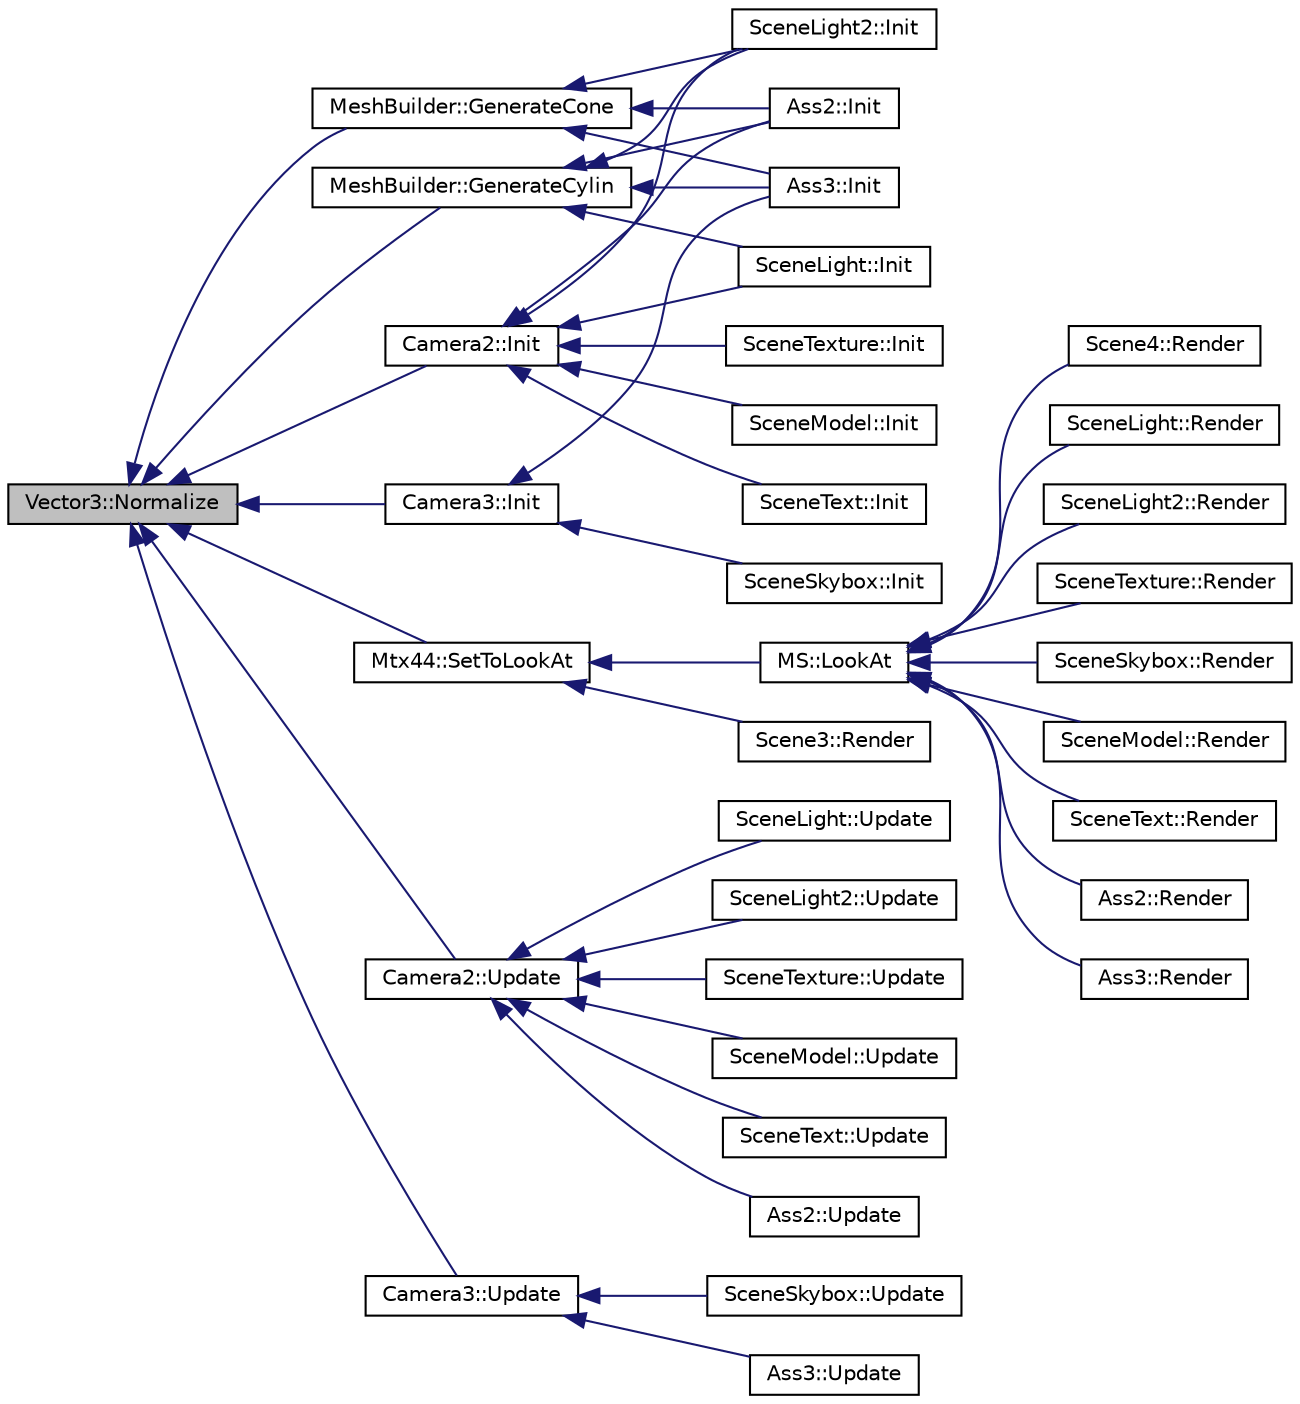 digraph "Vector3::Normalize"
{
  bgcolor="transparent";
  edge [fontname="Helvetica",fontsize="10",labelfontname="Helvetica",labelfontsize="10"];
  node [fontname="Helvetica",fontsize="10",shape=record];
  rankdir="LR";
  Node1 [label="Vector3::Normalize",height=0.2,width=0.4,color="black", fillcolor="grey75", style="filled", fontcolor="black"];
  Node1 -> Node2 [dir="back",color="midnightblue",fontsize="10",style="solid",fontname="Helvetica"];
  Node2 [label="MeshBuilder::GenerateCone",height=0.2,width=0.4,color="black",URL="$classMeshBuilder.html#aa3d73313a182a699cf0c55a2855817dd"];
  Node2 -> Node3 [dir="back",color="midnightblue",fontsize="10",style="solid",fontname="Helvetica"];
  Node3 [label="SceneLight2::Init",height=0.2,width=0.4,color="black",URL="$classSceneLight2.html#acf5ae067a5c4e6b1b212711e12bac1fd"];
  Node2 -> Node4 [dir="back",color="midnightblue",fontsize="10",style="solid",fontname="Helvetica"];
  Node4 [label="Ass2::Init",height=0.2,width=0.4,color="black",URL="$classAss2.html#a978cbbfe000d9cc3582e8b958856e6d0"];
  Node2 -> Node5 [dir="back",color="midnightblue",fontsize="10",style="solid",fontname="Helvetica"];
  Node5 [label="Ass3::Init",height=0.2,width=0.4,color="black",URL="$classAss3.html#a3e25cf5b32c24d3be834cb034eca9b34"];
  Node1 -> Node6 [dir="back",color="midnightblue",fontsize="10",style="solid",fontname="Helvetica"];
  Node6 [label="MeshBuilder::GenerateCylin",height=0.2,width=0.4,color="black",URL="$classMeshBuilder.html#ae27b82decd63d0d0e51ecb778bbd20f6"];
  Node6 -> Node7 [dir="back",color="midnightblue",fontsize="10",style="solid",fontname="Helvetica"];
  Node7 [label="SceneLight::Init",height=0.2,width=0.4,color="black",URL="$classSceneLight.html#a9efc7124efacb45a7cce730688bf20e9"];
  Node6 -> Node3 [dir="back",color="midnightblue",fontsize="10",style="solid",fontname="Helvetica"];
  Node6 -> Node4 [dir="back",color="midnightblue",fontsize="10",style="solid",fontname="Helvetica"];
  Node6 -> Node5 [dir="back",color="midnightblue",fontsize="10",style="solid",fontname="Helvetica"];
  Node1 -> Node8 [dir="back",color="midnightblue",fontsize="10",style="solid",fontname="Helvetica"];
  Node8 [label="Camera2::Init",height=0.2,width=0.4,color="black",URL="$classCamera2.html#af3d4e37be651bac9c0a94ac0af021c35"];
  Node8 -> Node7 [dir="back",color="midnightblue",fontsize="10",style="solid",fontname="Helvetica"];
  Node8 -> Node3 [dir="back",color="midnightblue",fontsize="10",style="solid",fontname="Helvetica"];
  Node8 -> Node9 [dir="back",color="midnightblue",fontsize="10",style="solid",fontname="Helvetica"];
  Node9 [label="SceneTexture::Init",height=0.2,width=0.4,color="black",URL="$classSceneTexture.html#a8499b9b84a1509327e29fa5f7899ec58"];
  Node8 -> Node10 [dir="back",color="midnightblue",fontsize="10",style="solid",fontname="Helvetica"];
  Node10 [label="SceneModel::Init",height=0.2,width=0.4,color="black",URL="$classSceneModel.html#ad40b429986aa1429a308c20acdd26e0f"];
  Node8 -> Node11 [dir="back",color="midnightblue",fontsize="10",style="solid",fontname="Helvetica"];
  Node11 [label="SceneText::Init",height=0.2,width=0.4,color="black",URL="$classSceneText.html#ac827b68f9b72397b91da9785efb096b8"];
  Node8 -> Node4 [dir="back",color="midnightblue",fontsize="10",style="solid",fontname="Helvetica"];
  Node1 -> Node12 [dir="back",color="midnightblue",fontsize="10",style="solid",fontname="Helvetica"];
  Node12 [label="Camera3::Init",height=0.2,width=0.4,color="black",URL="$classCamera3.html#a19ed99e698e764c1da3a985cf75eb93f"];
  Node12 -> Node13 [dir="back",color="midnightblue",fontsize="10",style="solid",fontname="Helvetica"];
  Node13 [label="SceneSkybox::Init",height=0.2,width=0.4,color="black",URL="$classSceneSkybox.html#a8ab6711b734d8616075eadc5ff3cab81"];
  Node12 -> Node5 [dir="back",color="midnightblue",fontsize="10",style="solid",fontname="Helvetica"];
  Node1 -> Node14 [dir="back",color="midnightblue",fontsize="10",style="solid",fontname="Helvetica"];
  Node14 [label="Mtx44::SetToLookAt",height=0.2,width=0.4,color="black",URL="$classMtx44.html#a7c3d2d30d9ed5bfca2ba97d0e570930f",tooltip="Set matrix to be a lookat matrix. "];
  Node14 -> Node15 [dir="back",color="midnightblue",fontsize="10",style="solid",fontname="Helvetica"];
  Node15 [label="MS::LookAt",height=0.2,width=0.4,color="black",URL="$classMS.html#a2638cd3249260877cc31329978fb6b38",tooltip="Setup lookat matrix and push to matrix stack. "];
  Node15 -> Node16 [dir="back",color="midnightblue",fontsize="10",style="solid",fontname="Helvetica"];
  Node16 [label="Scene4::Render",height=0.2,width=0.4,color="black",URL="$classScene4.html#aedb8a31e5bde1b6ad9d8127a0ac393da"];
  Node15 -> Node17 [dir="back",color="midnightblue",fontsize="10",style="solid",fontname="Helvetica"];
  Node17 [label="SceneLight::Render",height=0.2,width=0.4,color="black",URL="$classSceneLight.html#a9088eb7ba6a1d55ebe9e0094c67281bf"];
  Node15 -> Node18 [dir="back",color="midnightblue",fontsize="10",style="solid",fontname="Helvetica"];
  Node18 [label="SceneLight2::Render",height=0.2,width=0.4,color="black",URL="$classSceneLight2.html#a83a2f8226d9ba88e310291f93675bd81"];
  Node15 -> Node19 [dir="back",color="midnightblue",fontsize="10",style="solid",fontname="Helvetica"];
  Node19 [label="SceneTexture::Render",height=0.2,width=0.4,color="black",URL="$classSceneTexture.html#ad9009aa06a8d335485a624089ef134f3"];
  Node15 -> Node20 [dir="back",color="midnightblue",fontsize="10",style="solid",fontname="Helvetica"];
  Node20 [label="SceneSkybox::Render",height=0.2,width=0.4,color="black",URL="$classSceneSkybox.html#a33d6a4f51cef7b2e2086541259e32d4a"];
  Node15 -> Node21 [dir="back",color="midnightblue",fontsize="10",style="solid",fontname="Helvetica"];
  Node21 [label="SceneModel::Render",height=0.2,width=0.4,color="black",URL="$classSceneModel.html#a734826f585485bfdd6fa8d1391c55c07"];
  Node15 -> Node22 [dir="back",color="midnightblue",fontsize="10",style="solid",fontname="Helvetica"];
  Node22 [label="SceneText::Render",height=0.2,width=0.4,color="black",URL="$classSceneText.html#aab7d8acab32f8e5ea85d4ca2f3b1b174"];
  Node15 -> Node23 [dir="back",color="midnightblue",fontsize="10",style="solid",fontname="Helvetica"];
  Node23 [label="Ass2::Render",height=0.2,width=0.4,color="black",URL="$classAss2.html#adc8ff297a0e9fcbd66f805cb78a4abf1"];
  Node15 -> Node24 [dir="back",color="midnightblue",fontsize="10",style="solid",fontname="Helvetica"];
  Node24 [label="Ass3::Render",height=0.2,width=0.4,color="black",URL="$classAss3.html#afca828a847945203143e02c2f78f88a5"];
  Node14 -> Node25 [dir="back",color="midnightblue",fontsize="10",style="solid",fontname="Helvetica"];
  Node25 [label="Scene3::Render",height=0.2,width=0.4,color="black",URL="$classScene3.html#aca22983af978d16e380bf5ca4ceab143"];
  Node1 -> Node26 [dir="back",color="midnightblue",fontsize="10",style="solid",fontname="Helvetica"];
  Node26 [label="Camera2::Update",height=0.2,width=0.4,color="black",URL="$classCamera2.html#a1a54eeb46692c8806b7abea38a6301f3"];
  Node26 -> Node27 [dir="back",color="midnightblue",fontsize="10",style="solid",fontname="Helvetica"];
  Node27 [label="SceneLight::Update",height=0.2,width=0.4,color="black",URL="$classSceneLight.html#a23681b3a667399752645d5763ddc72a7"];
  Node26 -> Node28 [dir="back",color="midnightblue",fontsize="10",style="solid",fontname="Helvetica"];
  Node28 [label="SceneLight2::Update",height=0.2,width=0.4,color="black",URL="$classSceneLight2.html#ae16bbb986e282708b8d867af762f5503"];
  Node26 -> Node29 [dir="back",color="midnightblue",fontsize="10",style="solid",fontname="Helvetica"];
  Node29 [label="SceneTexture::Update",height=0.2,width=0.4,color="black",URL="$classSceneTexture.html#ae7ca4466bb1a3db856c91d714b655253"];
  Node26 -> Node30 [dir="back",color="midnightblue",fontsize="10",style="solid",fontname="Helvetica"];
  Node30 [label="SceneModel::Update",height=0.2,width=0.4,color="black",URL="$classSceneModel.html#a0b5a6526a56abb67d554990441dee4e7"];
  Node26 -> Node31 [dir="back",color="midnightblue",fontsize="10",style="solid",fontname="Helvetica"];
  Node31 [label="SceneText::Update",height=0.2,width=0.4,color="black",URL="$classSceneText.html#adc1a70bbd23ec1b2236bcb76b557bb3e"];
  Node26 -> Node32 [dir="back",color="midnightblue",fontsize="10",style="solid",fontname="Helvetica"];
  Node32 [label="Ass2::Update",height=0.2,width=0.4,color="black",URL="$classAss2.html#ad3cd03e6f66b37a7e1fd9c5c660babe8"];
  Node1 -> Node33 [dir="back",color="midnightblue",fontsize="10",style="solid",fontname="Helvetica"];
  Node33 [label="Camera3::Update",height=0.2,width=0.4,color="black",URL="$classCamera3.html#acc5d4103826cda6d20b80a0d35eacdbe"];
  Node33 -> Node34 [dir="back",color="midnightblue",fontsize="10",style="solid",fontname="Helvetica"];
  Node34 [label="SceneSkybox::Update",height=0.2,width=0.4,color="black",URL="$classSceneSkybox.html#ada5f05bb035612053bbcbcd2b292552a"];
  Node33 -> Node35 [dir="back",color="midnightblue",fontsize="10",style="solid",fontname="Helvetica"];
  Node35 [label="Ass3::Update",height=0.2,width=0.4,color="black",URL="$classAss3.html#a28f626a2bf779594d4902bac37a39b13"];
}
